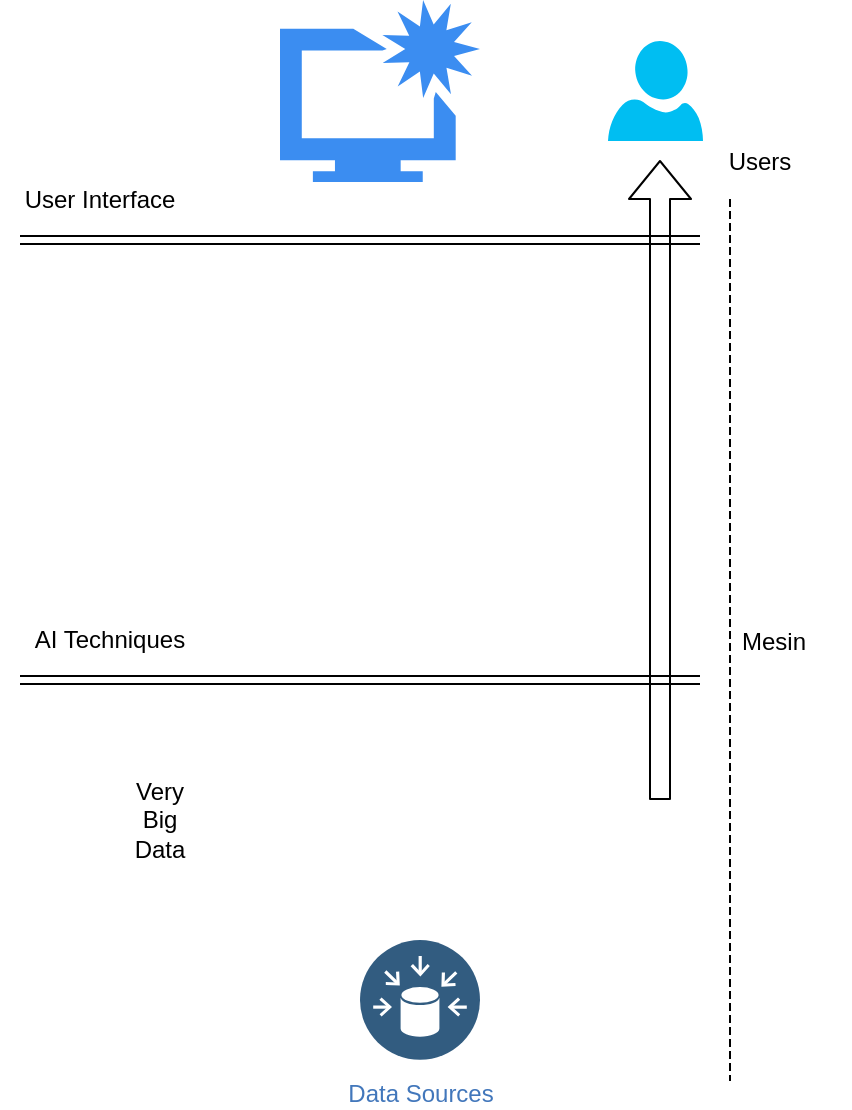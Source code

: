 <mxfile version="14.6.11" type="device"><diagram id="Nybye5mWesV1R3iIoMvI" name="Page-1"><mxGraphModel dx="868" dy="494" grid="1" gridSize="10" guides="1" tooltips="1" connect="1" arrows="1" fold="1" page="1" pageScale="1" pageWidth="827" pageHeight="1169" math="0" shadow="0"><root><mxCell id="0"/><mxCell id="1" parent="0"/><mxCell id="DwwqH-f1KNI1Ef7LYHs1-3" value="" style="shape=image;html=1;verticalAlign=top;verticalLabelPosition=bottom;labelBackgroundColor=#ffffff;imageAspect=0;aspect=fixed;image=https://cdn2.iconfinder.com/data/icons/artificial-intelligence-6/64/ArtificialIntelligence30-128.png" vertex="1" parent="1"><mxGeometry x="200" y="150" width="199" height="199" as="geometry"/></mxCell><mxCell id="DwwqH-f1KNI1Ef7LYHs1-4" value="" style="html=1;aspect=fixed;strokeColor=none;shadow=0;align=center;verticalAlign=top;fillColor=#3B8DF1;shape=mxgraph.gcp2.enhance_ui_2" vertex="1" parent="1"><mxGeometry x="250" y="20" width="100" height="91" as="geometry"/></mxCell><mxCell id="DwwqH-f1KNI1Ef7LYHs1-6" value="" style="shape=link;html=1;" edge="1" parent="1"><mxGeometry width="100" relative="1" as="geometry"><mxPoint x="120" y="140" as="sourcePoint"/><mxPoint x="460" y="140" as="targetPoint"/></mxGeometry></mxCell><mxCell id="DwwqH-f1KNI1Ef7LYHs1-7" value="" style="shape=link;html=1;" edge="1" parent="1"><mxGeometry width="100" relative="1" as="geometry"><mxPoint x="120" y="360" as="sourcePoint"/><mxPoint x="460" y="360" as="targetPoint"/></mxGeometry></mxCell><mxCell id="DwwqH-f1KNI1Ef7LYHs1-8" value="" style="shape=flexArrow;endArrow=classic;html=1;" edge="1" parent="1"><mxGeometry width="50" height="50" relative="1" as="geometry"><mxPoint x="440" y="420" as="sourcePoint"/><mxPoint x="440" y="100" as="targetPoint"/></mxGeometry></mxCell><mxCell id="DwwqH-f1KNI1Ef7LYHs1-9" value="" style="verticalLabelPosition=bottom;html=1;verticalAlign=top;align=center;strokeColor=none;fillColor=#00BEF2;shape=mxgraph.azure.user;" vertex="1" parent="1"><mxGeometry x="414" y="40.5" width="47.5" height="50" as="geometry"/></mxCell><mxCell id="DwwqH-f1KNI1Ef7LYHs1-12" value="Users" style="text;html=1;strokeColor=none;fillColor=none;align=center;verticalAlign=middle;whiteSpace=wrap;rounded=0;" vertex="1" parent="1"><mxGeometry x="470" y="91" width="40" height="20" as="geometry"/></mxCell><mxCell id="DwwqH-f1KNI1Ef7LYHs1-13" value="Data Sources" style="aspect=fixed;perimeter=ellipsePerimeter;html=1;align=center;shadow=0;dashed=0;fontColor=#4277BB;labelBackgroundColor=#ffffff;fontSize=12;spacingTop=3;image;image=img/lib/ibm/data/data_sources.svg;" vertex="1" parent="1"><mxGeometry x="290" y="490" width="60" height="60" as="geometry"/></mxCell><mxCell id="DwwqH-f1KNI1Ef7LYHs1-14" value="" style="shape=image;html=1;verticalAlign=top;verticalLabelPosition=bottom;labelBackgroundColor=#ffffff;imageAspect=0;aspect=fixed;image=https://cdn4.iconfinder.com/data/icons/big-data-free/32/Data-25-128.png" vertex="1" parent="1"><mxGeometry x="230" y="380" width="128" height="128" as="geometry"/></mxCell><mxCell id="DwwqH-f1KNI1Ef7LYHs1-15" value="Very Big Data" style="text;html=1;strokeColor=none;fillColor=none;align=center;verticalAlign=middle;whiteSpace=wrap;rounded=0;" vertex="1" parent="1"><mxGeometry x="170" y="420" width="40" height="20" as="geometry"/></mxCell><mxCell id="DwwqH-f1KNI1Ef7LYHs1-16" value="AI Techniques" style="text;html=1;strokeColor=none;fillColor=none;align=center;verticalAlign=middle;whiteSpace=wrap;rounded=0;" vertex="1" parent="1"><mxGeometry x="120" y="330" width="90" height="20" as="geometry"/></mxCell><mxCell id="DwwqH-f1KNI1Ef7LYHs1-17" value="User Interface" style="text;html=1;strokeColor=none;fillColor=none;align=center;verticalAlign=middle;whiteSpace=wrap;rounded=0;" vertex="1" parent="1"><mxGeometry x="110" y="110" width="100" height="20" as="geometry"/></mxCell><mxCell id="DwwqH-f1KNI1Ef7LYHs1-20" value="Mesin" style="shape=partialRectangle;fillColor=none;align=left;verticalAlign=middle;strokeColor=none;spacingLeft=34;rotatable=0;points=[[0,0.5],[1,0.5]];portConstraint=eastwest;dropTarget=0;" vertex="1" parent="1"><mxGeometry x="445" y="120" width="90" height="440" as="geometry"/></mxCell><mxCell id="DwwqH-f1KNI1Ef7LYHs1-21" value="" style="shape=partialRectangle;top=0;left=0;bottom=0;fillColor=none;stokeWidth=1;dashed=1;align=left;verticalAlign=middle;spacingLeft=4;spacingRight=4;overflow=hidden;rotatable=0;points=[];portConstraint=eastwest;part=1;" vertex="1" connectable="0" parent="DwwqH-f1KNI1Ef7LYHs1-20"><mxGeometry width="30" height="440" as="geometry"/></mxCell></root></mxGraphModel></diagram></mxfile>